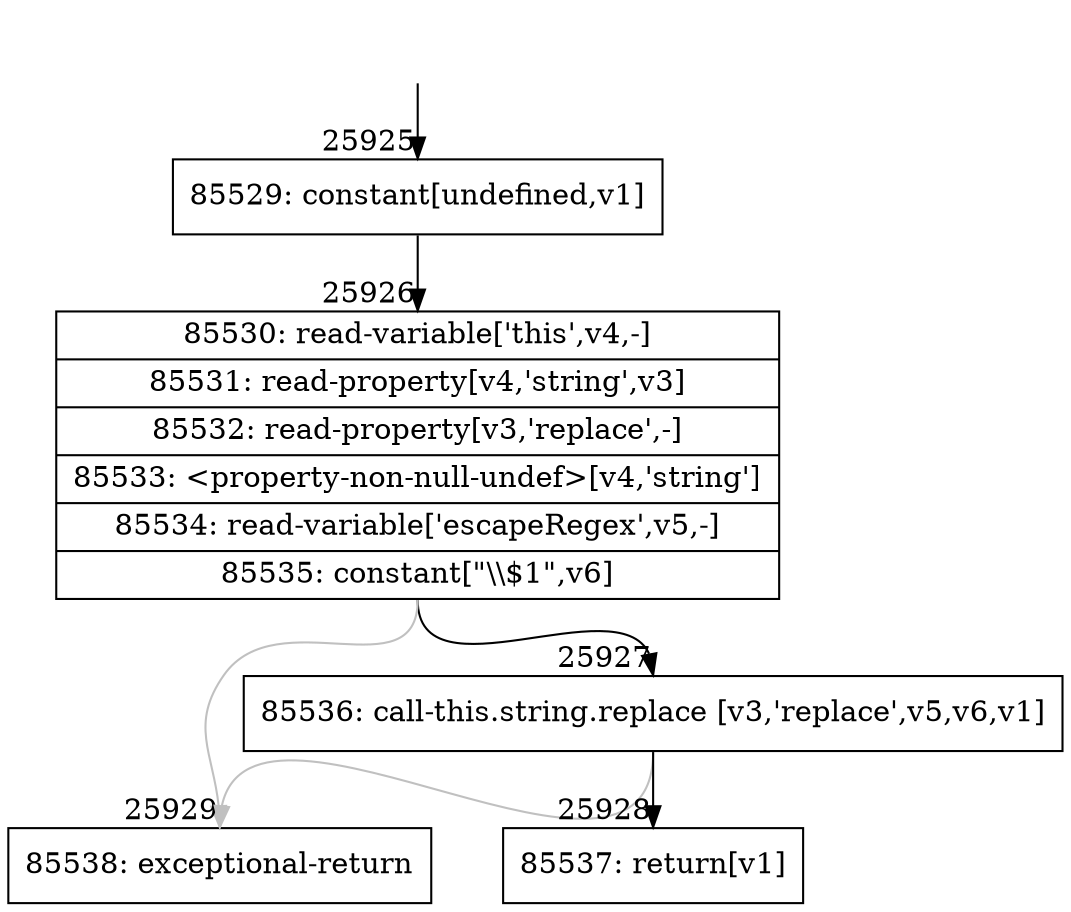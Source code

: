digraph {
rankdir="TD"
BB_entry2269[shape=none,label=""];
BB_entry2269 -> BB25925 [tailport=s, headport=n, headlabel="    25925"]
BB25925 [shape=record label="{85529: constant[undefined,v1]}" ] 
BB25925 -> BB25926 [tailport=s, headport=n, headlabel="      25926"]
BB25926 [shape=record label="{85530: read-variable['this',v4,-]|85531: read-property[v4,'string',v3]|85532: read-property[v3,'replace',-]|85533: \<property-non-null-undef\>[v4,'string']|85534: read-variable['escapeRegex',v5,-]|85535: constant[\"\\\\$1\",v6]}" ] 
BB25926 -> BB25927 [tailport=s, headport=n, headlabel="      25927"]
BB25926 -> BB25929 [tailport=s, headport=n, color=gray, headlabel="      25929"]
BB25927 [shape=record label="{85536: call-this.string.replace [v3,'replace',v5,v6,v1]}" ] 
BB25927 -> BB25928 [tailport=s, headport=n, headlabel="      25928"]
BB25927 -> BB25929 [tailport=s, headport=n, color=gray]
BB25928 [shape=record label="{85537: return[v1]}" ] 
BB25929 [shape=record label="{85538: exceptional-return}" ] 
//#$~ 47521
}
